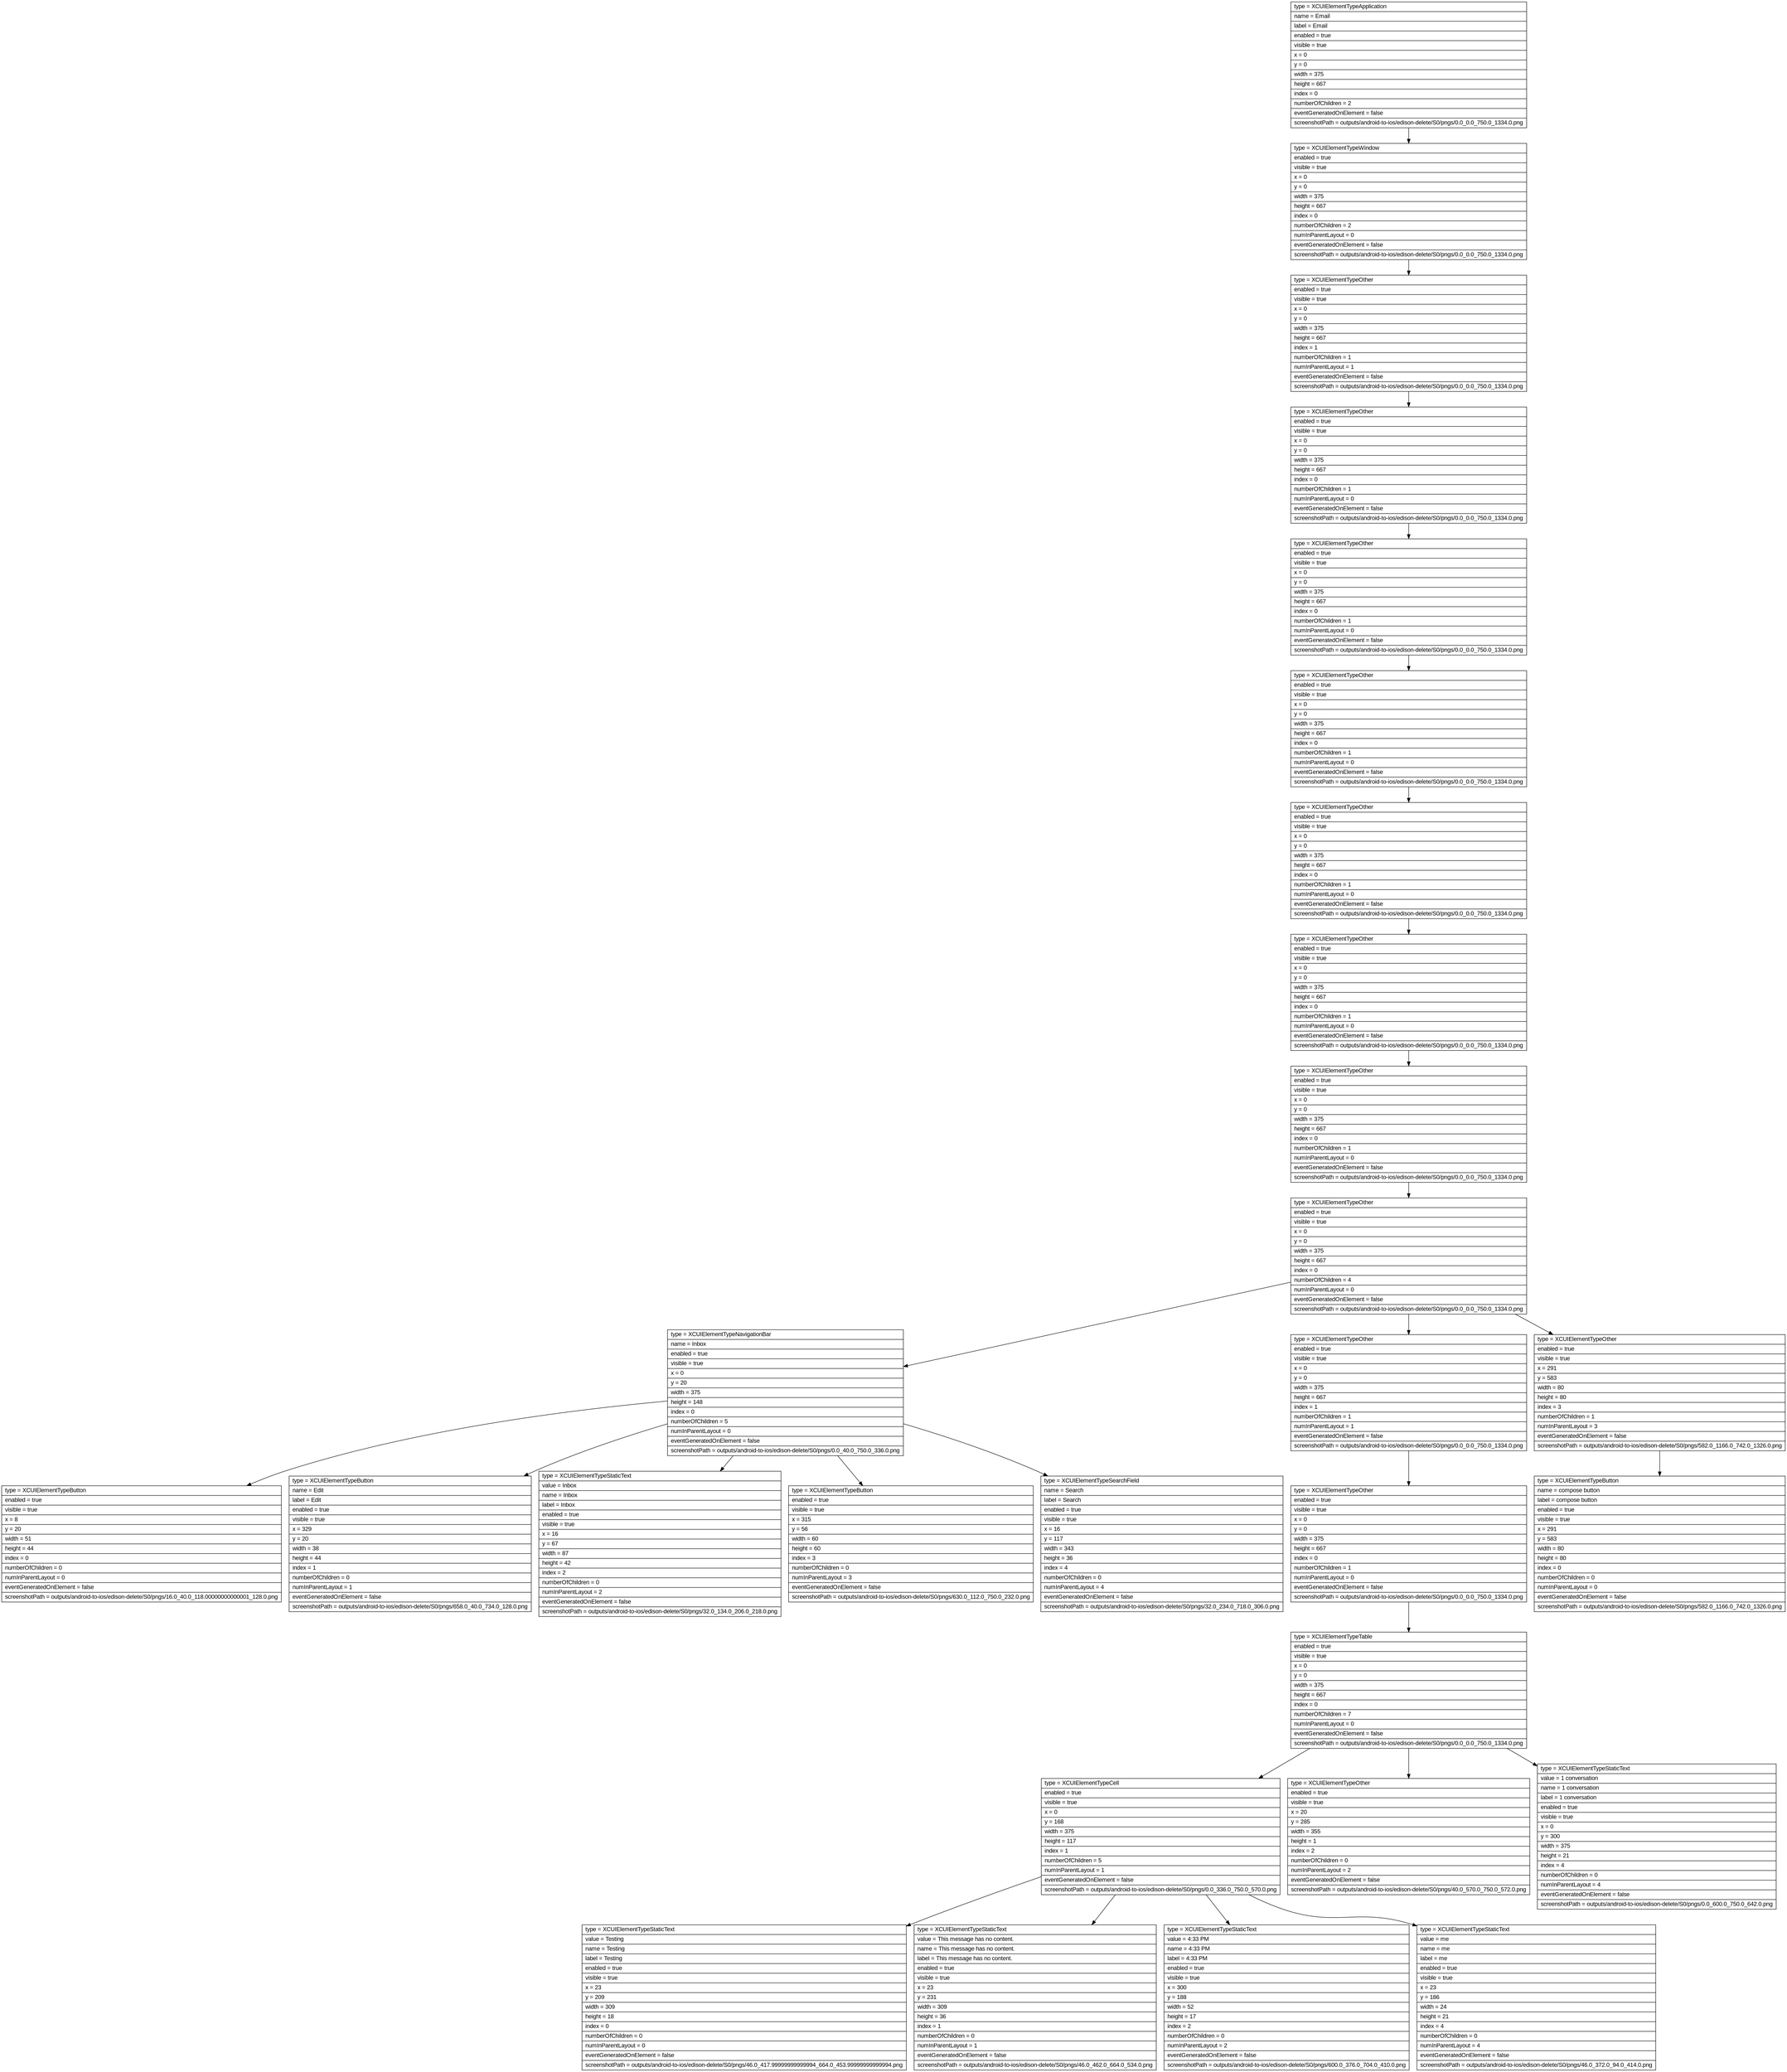 digraph Layout {

	node [shape=record fontname=Arial];

	0	[label="{type = XCUIElementTypeApplication\l|name = Email\l|label = Email\l|enabled = true\l|visible = true\l|x = 0\l|y = 0\l|width = 375\l|height = 667\l|index = 0\l|numberOfChildren = 2\l|eventGeneratedOnElement = false \l|screenshotPath = outputs/android-to-ios/edison-delete/S0/pngs/0.0_0.0_750.0_1334.0.png\l}"]
	1	[label="{type = XCUIElementTypeWindow\l|enabled = true\l|visible = true\l|x = 0\l|y = 0\l|width = 375\l|height = 667\l|index = 0\l|numberOfChildren = 2\l|numInParentLayout = 0\l|eventGeneratedOnElement = false \l|screenshotPath = outputs/android-to-ios/edison-delete/S0/pngs/0.0_0.0_750.0_1334.0.png\l}"]
	2	[label="{type = XCUIElementTypeOther\l|enabled = true\l|visible = true\l|x = 0\l|y = 0\l|width = 375\l|height = 667\l|index = 1\l|numberOfChildren = 1\l|numInParentLayout = 1\l|eventGeneratedOnElement = false \l|screenshotPath = outputs/android-to-ios/edison-delete/S0/pngs/0.0_0.0_750.0_1334.0.png\l}"]
	3	[label="{type = XCUIElementTypeOther\l|enabled = true\l|visible = true\l|x = 0\l|y = 0\l|width = 375\l|height = 667\l|index = 0\l|numberOfChildren = 1\l|numInParentLayout = 0\l|eventGeneratedOnElement = false \l|screenshotPath = outputs/android-to-ios/edison-delete/S0/pngs/0.0_0.0_750.0_1334.0.png\l}"]
	4	[label="{type = XCUIElementTypeOther\l|enabled = true\l|visible = true\l|x = 0\l|y = 0\l|width = 375\l|height = 667\l|index = 0\l|numberOfChildren = 1\l|numInParentLayout = 0\l|eventGeneratedOnElement = false \l|screenshotPath = outputs/android-to-ios/edison-delete/S0/pngs/0.0_0.0_750.0_1334.0.png\l}"]
	5	[label="{type = XCUIElementTypeOther\l|enabled = true\l|visible = true\l|x = 0\l|y = 0\l|width = 375\l|height = 667\l|index = 0\l|numberOfChildren = 1\l|numInParentLayout = 0\l|eventGeneratedOnElement = false \l|screenshotPath = outputs/android-to-ios/edison-delete/S0/pngs/0.0_0.0_750.0_1334.0.png\l}"]
	6	[label="{type = XCUIElementTypeOther\l|enabled = true\l|visible = true\l|x = 0\l|y = 0\l|width = 375\l|height = 667\l|index = 0\l|numberOfChildren = 1\l|numInParentLayout = 0\l|eventGeneratedOnElement = false \l|screenshotPath = outputs/android-to-ios/edison-delete/S0/pngs/0.0_0.0_750.0_1334.0.png\l}"]
	7	[label="{type = XCUIElementTypeOther\l|enabled = true\l|visible = true\l|x = 0\l|y = 0\l|width = 375\l|height = 667\l|index = 0\l|numberOfChildren = 1\l|numInParentLayout = 0\l|eventGeneratedOnElement = false \l|screenshotPath = outputs/android-to-ios/edison-delete/S0/pngs/0.0_0.0_750.0_1334.0.png\l}"]
	8	[label="{type = XCUIElementTypeOther\l|enabled = true\l|visible = true\l|x = 0\l|y = 0\l|width = 375\l|height = 667\l|index = 0\l|numberOfChildren = 1\l|numInParentLayout = 0\l|eventGeneratedOnElement = false \l|screenshotPath = outputs/android-to-ios/edison-delete/S0/pngs/0.0_0.0_750.0_1334.0.png\l}"]
	9	[label="{type = XCUIElementTypeOther\l|enabled = true\l|visible = true\l|x = 0\l|y = 0\l|width = 375\l|height = 667\l|index = 0\l|numberOfChildren = 4\l|numInParentLayout = 0\l|eventGeneratedOnElement = false \l|screenshotPath = outputs/android-to-ios/edison-delete/S0/pngs/0.0_0.0_750.0_1334.0.png\l}"]
	10	[label="{type = XCUIElementTypeNavigationBar\l|name = Inbox\l|enabled = true\l|visible = true\l|x = 0\l|y = 20\l|width = 375\l|height = 148\l|index = 0\l|numberOfChildren = 5\l|numInParentLayout = 0\l|eventGeneratedOnElement = false \l|screenshotPath = outputs/android-to-ios/edison-delete/S0/pngs/0.0_40.0_750.0_336.0.png\l}"]
	11	[label="{type = XCUIElementTypeOther\l|enabled = true\l|visible = true\l|x = 0\l|y = 0\l|width = 375\l|height = 667\l|index = 1\l|numberOfChildren = 1\l|numInParentLayout = 1\l|eventGeneratedOnElement = false \l|screenshotPath = outputs/android-to-ios/edison-delete/S0/pngs/0.0_0.0_750.0_1334.0.png\l}"]
	12	[label="{type = XCUIElementTypeOther\l|enabled = true\l|visible = true\l|x = 291\l|y = 583\l|width = 80\l|height = 80\l|index = 3\l|numberOfChildren = 1\l|numInParentLayout = 3\l|eventGeneratedOnElement = false \l|screenshotPath = outputs/android-to-ios/edison-delete/S0/pngs/582.0_1166.0_742.0_1326.0.png\l}"]
	13	[label="{type = XCUIElementTypeButton\l|enabled = true\l|visible = true\l|x = 8\l|y = 20\l|width = 51\l|height = 44\l|index = 0\l|numberOfChildren = 0\l|numInParentLayout = 0\l|eventGeneratedOnElement = false \l|screenshotPath = outputs/android-to-ios/edison-delete/S0/pngs/16.0_40.0_118.00000000000001_128.0.png\l}"]
	14	[label="{type = XCUIElementTypeButton\l|name = Edit\l|label = Edit\l|enabled = true\l|visible = true\l|x = 329\l|y = 20\l|width = 38\l|height = 44\l|index = 1\l|numberOfChildren = 0\l|numInParentLayout = 1\l|eventGeneratedOnElement = false \l|screenshotPath = outputs/android-to-ios/edison-delete/S0/pngs/658.0_40.0_734.0_128.0.png\l}"]
	15	[label="{type = XCUIElementTypeStaticText\l|value = Inbox\l|name = Inbox\l|label = Inbox\l|enabled = true\l|visible = true\l|x = 16\l|y = 67\l|width = 87\l|height = 42\l|index = 2\l|numberOfChildren = 0\l|numInParentLayout = 2\l|eventGeneratedOnElement = false \l|screenshotPath = outputs/android-to-ios/edison-delete/S0/pngs/32.0_134.0_206.0_218.0.png\l}"]
	16	[label="{type = XCUIElementTypeButton\l|enabled = true\l|visible = true\l|x = 315\l|y = 56\l|width = 60\l|height = 60\l|index = 3\l|numberOfChildren = 0\l|numInParentLayout = 3\l|eventGeneratedOnElement = false \l|screenshotPath = outputs/android-to-ios/edison-delete/S0/pngs/630.0_112.0_750.0_232.0.png\l}"]
	17	[label="{type = XCUIElementTypeSearchField\l|name = Search\l|label = Search\l|enabled = true\l|visible = true\l|x = 16\l|y = 117\l|width = 343\l|height = 36\l|index = 4\l|numberOfChildren = 0\l|numInParentLayout = 4\l|eventGeneratedOnElement = false \l|screenshotPath = outputs/android-to-ios/edison-delete/S0/pngs/32.0_234.0_718.0_306.0.png\l}"]
	18	[label="{type = XCUIElementTypeOther\l|enabled = true\l|visible = true\l|x = 0\l|y = 0\l|width = 375\l|height = 667\l|index = 0\l|numberOfChildren = 1\l|numInParentLayout = 0\l|eventGeneratedOnElement = false \l|screenshotPath = outputs/android-to-ios/edison-delete/S0/pngs/0.0_0.0_750.0_1334.0.png\l}"]
	19	[label="{type = XCUIElementTypeButton\l|name = compose button\l|label = compose button\l|enabled = true\l|visible = true\l|x = 291\l|y = 583\l|width = 80\l|height = 80\l|index = 0\l|numberOfChildren = 0\l|numInParentLayout = 0\l|eventGeneratedOnElement = false \l|screenshotPath = outputs/android-to-ios/edison-delete/S0/pngs/582.0_1166.0_742.0_1326.0.png\l}"]
	20	[label="{type = XCUIElementTypeTable\l|enabled = true\l|visible = true\l|x = 0\l|y = 0\l|width = 375\l|height = 667\l|index = 0\l|numberOfChildren = 7\l|numInParentLayout = 0\l|eventGeneratedOnElement = false \l|screenshotPath = outputs/android-to-ios/edison-delete/S0/pngs/0.0_0.0_750.0_1334.0.png\l}"]
	21	[label="{type = XCUIElementTypeCell\l|enabled = true\l|visible = true\l|x = 0\l|y = 168\l|width = 375\l|height = 117\l|index = 1\l|numberOfChildren = 5\l|numInParentLayout = 1\l|eventGeneratedOnElement = false \l|screenshotPath = outputs/android-to-ios/edison-delete/S0/pngs/0.0_336.0_750.0_570.0.png\l}"]
	22	[label="{type = XCUIElementTypeOther\l|enabled = true\l|visible = true\l|x = 20\l|y = 285\l|width = 355\l|height = 1\l|index = 2\l|numberOfChildren = 0\l|numInParentLayout = 2\l|eventGeneratedOnElement = false \l|screenshotPath = outputs/android-to-ios/edison-delete/S0/pngs/40.0_570.0_750.0_572.0.png\l}"]
	23	[label="{type = XCUIElementTypeStaticText\l|value = 1 conversation\l|name = 1 conversation\l|label = 1 conversation\l|enabled = true\l|visible = true\l|x = 0\l|y = 300\l|width = 375\l|height = 21\l|index = 4\l|numberOfChildren = 0\l|numInParentLayout = 4\l|eventGeneratedOnElement = false \l|screenshotPath = outputs/android-to-ios/edison-delete/S0/pngs/0.0_600.0_750.0_642.0.png\l}"]
	24	[label="{type = XCUIElementTypeStaticText\l|value = Testing\l|name = Testing\l|label = Testing\l|enabled = true\l|visible = true\l|x = 23\l|y = 209\l|width = 309\l|height = 18\l|index = 0\l|numberOfChildren = 0\l|numInParentLayout = 0\l|eventGeneratedOnElement = false \l|screenshotPath = outputs/android-to-ios/edison-delete/S0/pngs/46.0_417.99999999999994_664.0_453.99999999999994.png\l}"]
	25	[label="{type = XCUIElementTypeStaticText\l|value = This message has no content.  \l|name = This message has no content.  \l|label = This message has no content.  \l|enabled = true\l|visible = true\l|x = 23\l|y = 231\l|width = 309\l|height = 36\l|index = 1\l|numberOfChildren = 0\l|numInParentLayout = 1\l|eventGeneratedOnElement = false \l|screenshotPath = outputs/android-to-ios/edison-delete/S0/pngs/46.0_462.0_664.0_534.0.png\l}"]
	26	[label="{type = XCUIElementTypeStaticText\l|value = 4:33 PM\l|name = 4:33 PM\l|label = 4:33 PM\l|enabled = true\l|visible = true\l|x = 300\l|y = 188\l|width = 52\l|height = 17\l|index = 2\l|numberOfChildren = 0\l|numInParentLayout = 2\l|eventGeneratedOnElement = false \l|screenshotPath = outputs/android-to-ios/edison-delete/S0/pngs/600.0_376.0_704.0_410.0.png\l}"]
	27	[label="{type = XCUIElementTypeStaticText\l|value = me\l|name = me\l|label = me\l|enabled = true\l|visible = true\l|x = 23\l|y = 186\l|width = 24\l|height = 21\l|index = 4\l|numberOfChildren = 0\l|numInParentLayout = 4\l|eventGeneratedOnElement = false \l|screenshotPath = outputs/android-to-ios/edison-delete/S0/pngs/46.0_372.0_94.0_414.0.png\l}"]


	0 -> 1
	1 -> 2
	2 -> 3
	3 -> 4
	4 -> 5
	5 -> 6
	6 -> 7
	7 -> 8
	8 -> 9
	9 -> 10
	9 -> 11
	9 -> 12
	10 -> 13
	10 -> 14
	10 -> 15
	10 -> 16
	10 -> 17
	11 -> 18
	12 -> 19
	18 -> 20
	20 -> 21
	20 -> 22
	20 -> 23
	21 -> 24
	21 -> 25
	21 -> 26
	21 -> 27


}